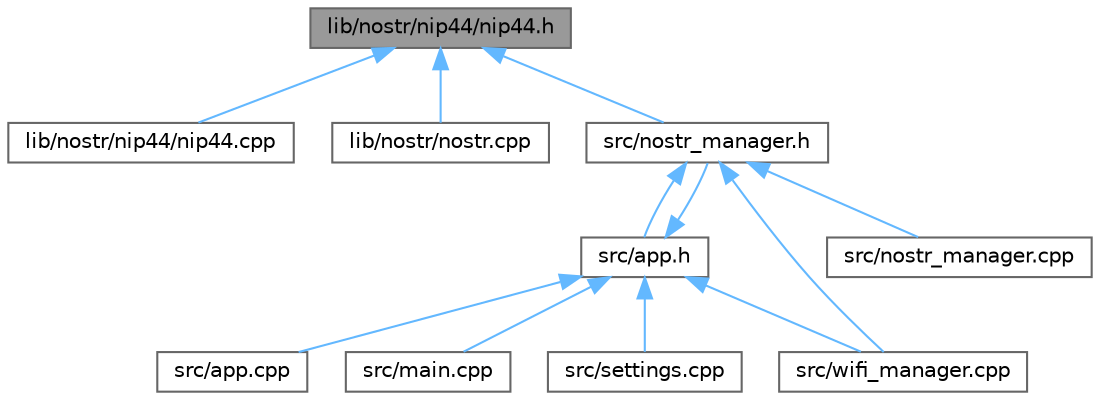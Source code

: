 digraph "lib/nostr/nip44/nip44.h"
{
 // LATEX_PDF_SIZE
  bgcolor="transparent";
  edge [fontname=Helvetica,fontsize=10,labelfontname=Helvetica,labelfontsize=10];
  node [fontname=Helvetica,fontsize=10,shape=box,height=0.2,width=0.4];
  Node1 [label="lib/nostr/nip44/nip44.h",height=0.2,width=0.4,color="gray40", fillcolor="grey60", style="filled", fontcolor="black",tooltip=" "];
  Node1 -> Node2 [dir="back",color="steelblue1",style="solid"];
  Node2 [label="lib/nostr/nip44/nip44.cpp",height=0.2,width=0.4,color="grey40", fillcolor="white", style="filled",URL="$nip44_8cpp.html",tooltip=" "];
  Node1 -> Node3 [dir="back",color="steelblue1",style="solid"];
  Node3 [label="lib/nostr/nostr.cpp",height=0.2,width=0.4,color="grey40", fillcolor="white", style="filled",URL="$nostr_8cpp.html",tooltip=" "];
  Node1 -> Node4 [dir="back",color="steelblue1",style="solid"];
  Node4 [label="src/nostr_manager.h",height=0.2,width=0.4,color="grey40", fillcolor="white", style="filled",URL="$nostr__manager_8h.html",tooltip=" "];
  Node4 -> Node5 [dir="back",color="steelblue1",style="solid"];
  Node5 [label="src/app.h",height=0.2,width=0.4,color="grey40", fillcolor="white", style="filled",URL="$app_8h.html",tooltip=" "];
  Node5 -> Node6 [dir="back",color="steelblue1",style="solid"];
  Node6 [label="src/app.cpp",height=0.2,width=0.4,color="grey40", fillcolor="white", style="filled",URL="$app_8cpp.html",tooltip=" "];
  Node5 -> Node7 [dir="back",color="steelblue1",style="solid"];
  Node7 [label="src/main.cpp",height=0.2,width=0.4,color="grey40", fillcolor="white", style="filled",URL="$main_8cpp.html",tooltip="Main application entry point Nostriot device."];
  Node5 -> Node4 [dir="back",color="steelblue1",style="solid"];
  Node5 -> Node8 [dir="back",color="steelblue1",style="solid"];
  Node8 [label="src/settings.cpp",height=0.2,width=0.4,color="grey40", fillcolor="white", style="filled",URL="$settings_8cpp.html",tooltip=" "];
  Node5 -> Node9 [dir="back",color="steelblue1",style="solid"];
  Node9 [label="src/wifi_manager.cpp",height=0.2,width=0.4,color="grey40", fillcolor="white", style="filled",URL="$wifi__manager_8cpp.html",tooltip=" "];
  Node4 -> Node10 [dir="back",color="steelblue1",style="solid"];
  Node10 [label="src/nostr_manager.cpp",height=0.2,width=0.4,color="grey40", fillcolor="white", style="filled",URL="$nostr__manager_8cpp.html",tooltip=" "];
  Node4 -> Node9 [dir="back",color="steelblue1",style="solid"];
}
